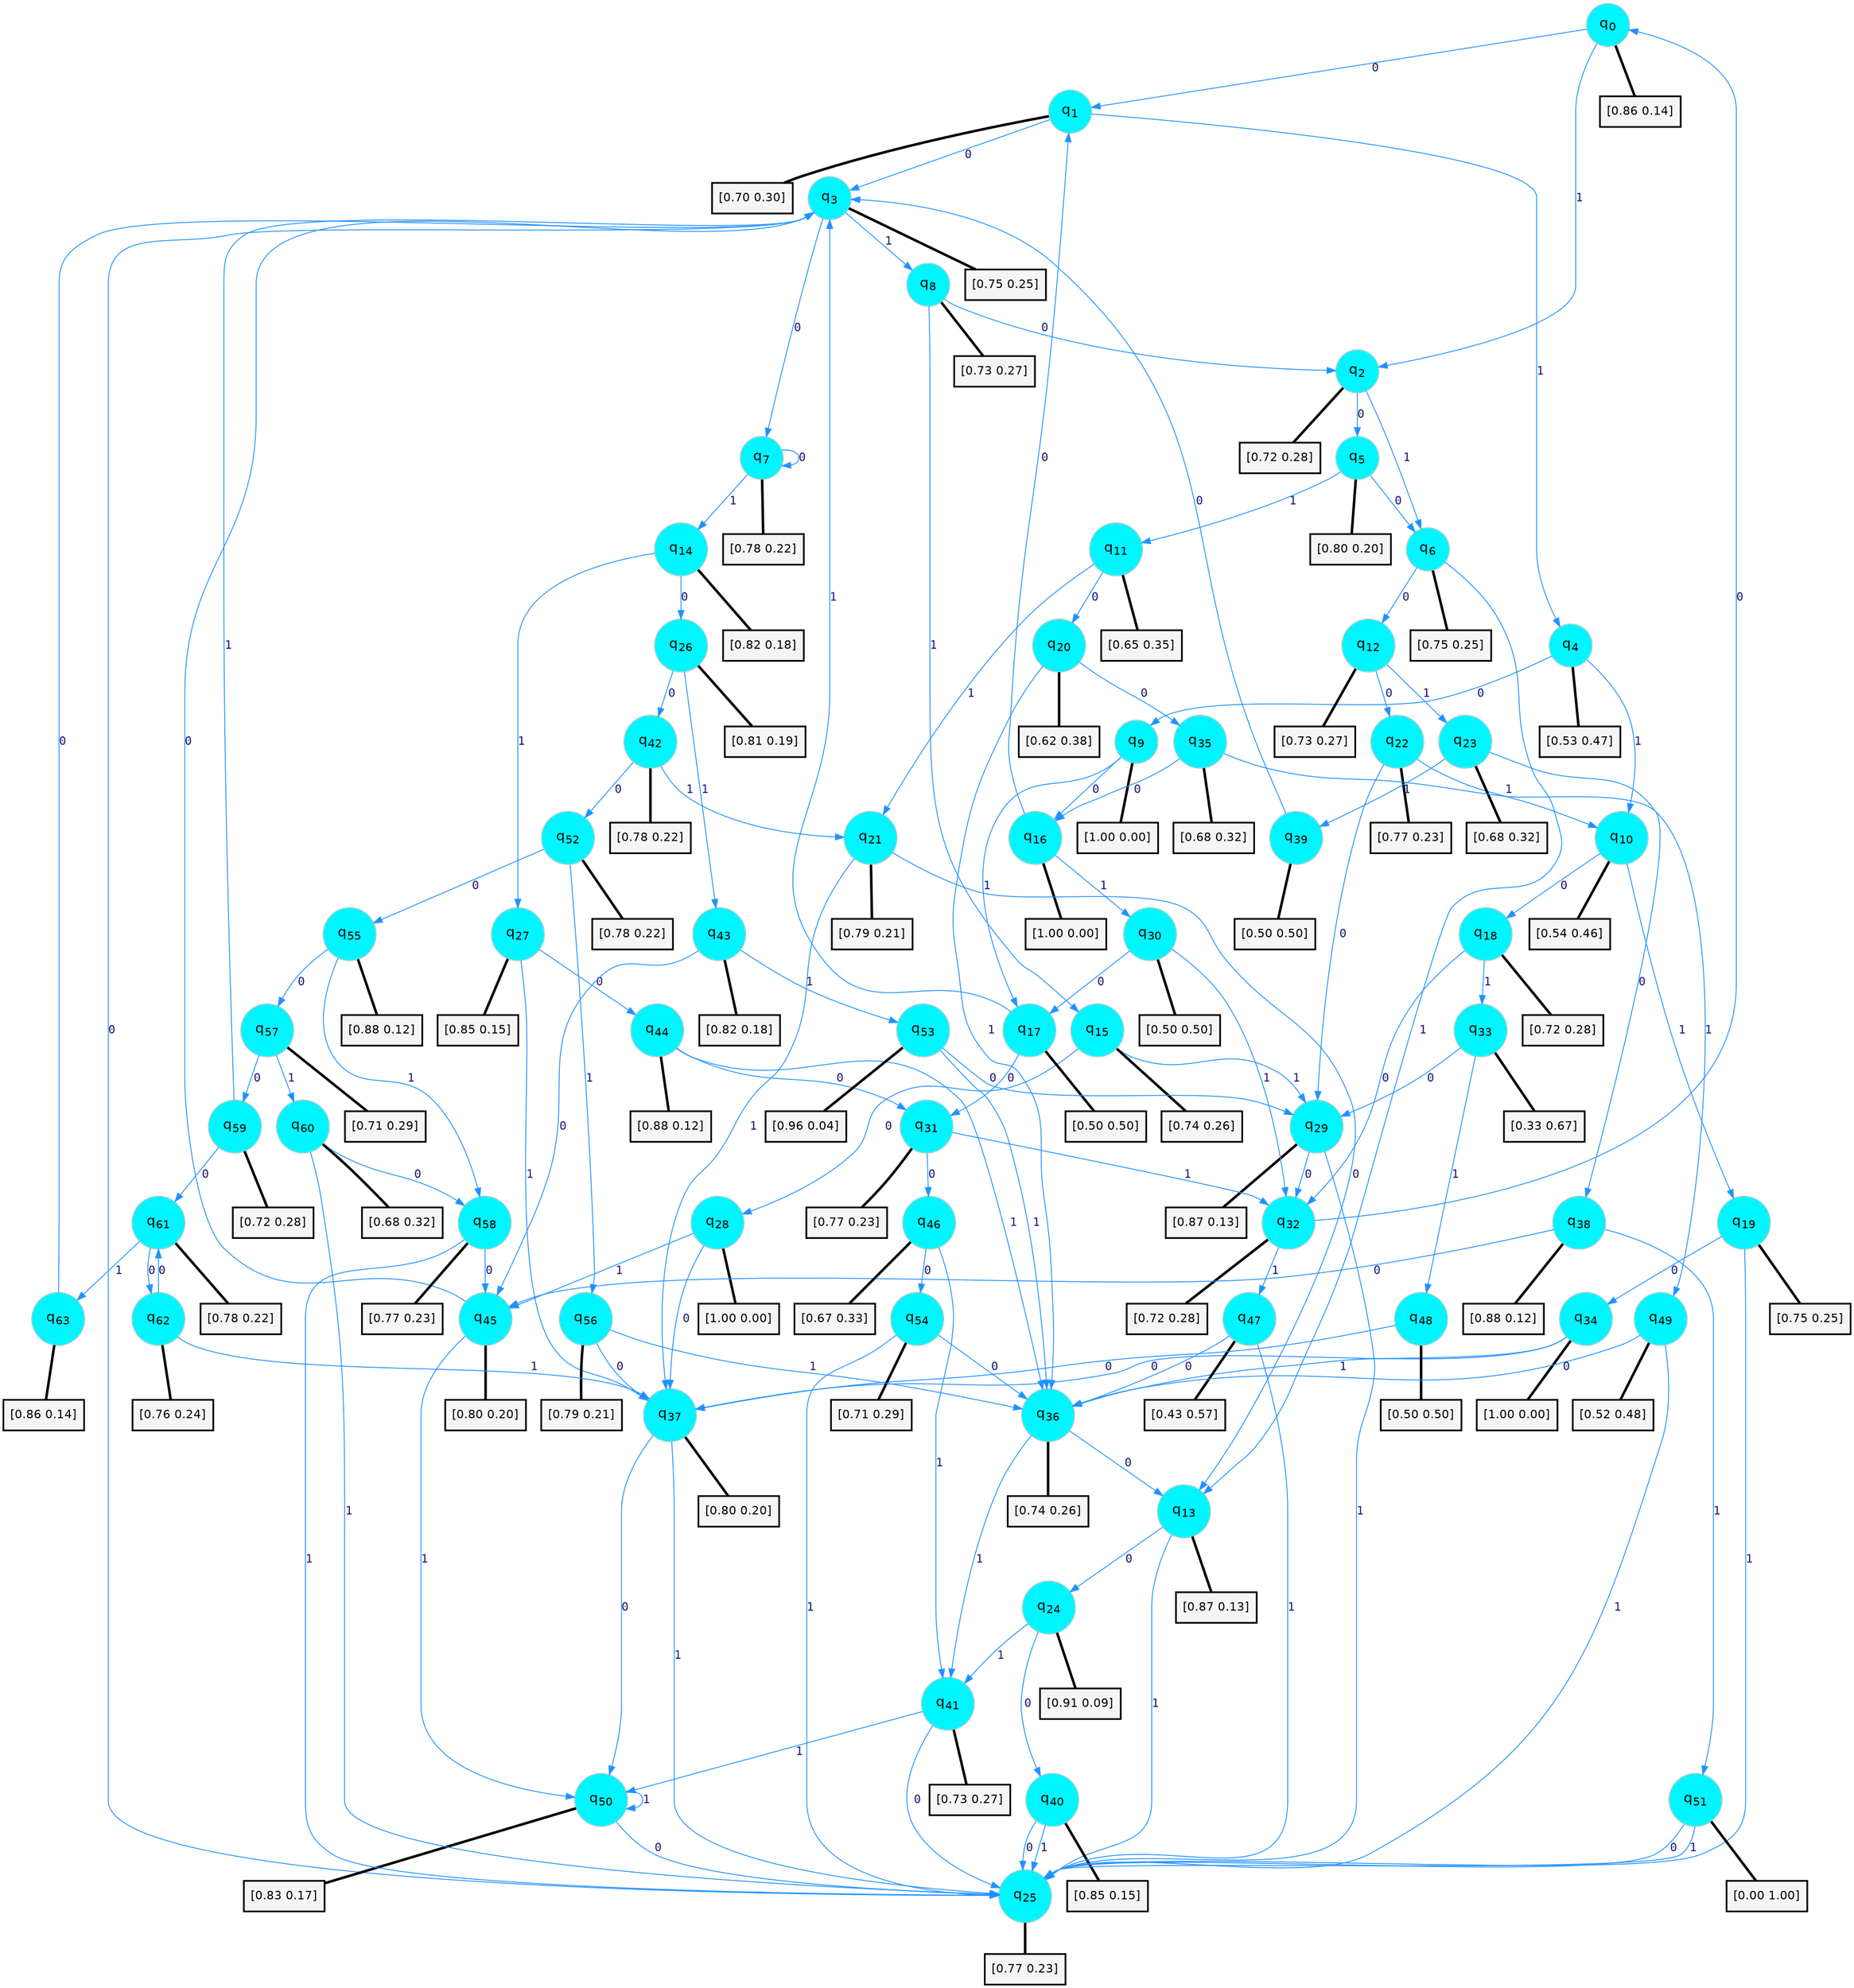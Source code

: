 digraph G {
graph [
bgcolor=transparent, dpi=300, rankdir=TD, size="40,25"];
node [
color=gray, fillcolor=turquoise1, fontcolor=black, fontname=Helvetica, fontsize=16, fontweight=bold, shape=circle, style=filled];
edge [
arrowsize=1, color=dodgerblue1, fontcolor=midnightblue, fontname=courier, fontweight=bold, penwidth=1, style=solid, weight=20];
0[label=<q<SUB>0</SUB>>];
1[label=<q<SUB>1</SUB>>];
2[label=<q<SUB>2</SUB>>];
3[label=<q<SUB>3</SUB>>];
4[label=<q<SUB>4</SUB>>];
5[label=<q<SUB>5</SUB>>];
6[label=<q<SUB>6</SUB>>];
7[label=<q<SUB>7</SUB>>];
8[label=<q<SUB>8</SUB>>];
9[label=<q<SUB>9</SUB>>];
10[label=<q<SUB>10</SUB>>];
11[label=<q<SUB>11</SUB>>];
12[label=<q<SUB>12</SUB>>];
13[label=<q<SUB>13</SUB>>];
14[label=<q<SUB>14</SUB>>];
15[label=<q<SUB>15</SUB>>];
16[label=<q<SUB>16</SUB>>];
17[label=<q<SUB>17</SUB>>];
18[label=<q<SUB>18</SUB>>];
19[label=<q<SUB>19</SUB>>];
20[label=<q<SUB>20</SUB>>];
21[label=<q<SUB>21</SUB>>];
22[label=<q<SUB>22</SUB>>];
23[label=<q<SUB>23</SUB>>];
24[label=<q<SUB>24</SUB>>];
25[label=<q<SUB>25</SUB>>];
26[label=<q<SUB>26</SUB>>];
27[label=<q<SUB>27</SUB>>];
28[label=<q<SUB>28</SUB>>];
29[label=<q<SUB>29</SUB>>];
30[label=<q<SUB>30</SUB>>];
31[label=<q<SUB>31</SUB>>];
32[label=<q<SUB>32</SUB>>];
33[label=<q<SUB>33</SUB>>];
34[label=<q<SUB>34</SUB>>];
35[label=<q<SUB>35</SUB>>];
36[label=<q<SUB>36</SUB>>];
37[label=<q<SUB>37</SUB>>];
38[label=<q<SUB>38</SUB>>];
39[label=<q<SUB>39</SUB>>];
40[label=<q<SUB>40</SUB>>];
41[label=<q<SUB>41</SUB>>];
42[label=<q<SUB>42</SUB>>];
43[label=<q<SUB>43</SUB>>];
44[label=<q<SUB>44</SUB>>];
45[label=<q<SUB>45</SUB>>];
46[label=<q<SUB>46</SUB>>];
47[label=<q<SUB>47</SUB>>];
48[label=<q<SUB>48</SUB>>];
49[label=<q<SUB>49</SUB>>];
50[label=<q<SUB>50</SUB>>];
51[label=<q<SUB>51</SUB>>];
52[label=<q<SUB>52</SUB>>];
53[label=<q<SUB>53</SUB>>];
54[label=<q<SUB>54</SUB>>];
55[label=<q<SUB>55</SUB>>];
56[label=<q<SUB>56</SUB>>];
57[label=<q<SUB>57</SUB>>];
58[label=<q<SUB>58</SUB>>];
59[label=<q<SUB>59</SUB>>];
60[label=<q<SUB>60</SUB>>];
61[label=<q<SUB>61</SUB>>];
62[label=<q<SUB>62</SUB>>];
63[label=<q<SUB>63</SUB>>];
64[label="[0.86 0.14]", shape=box,fontcolor=black, fontname=Helvetica, fontsize=14, penwidth=2, fillcolor=whitesmoke,color=black];
65[label="[0.70 0.30]", shape=box,fontcolor=black, fontname=Helvetica, fontsize=14, penwidth=2, fillcolor=whitesmoke,color=black];
66[label="[0.72 0.28]", shape=box,fontcolor=black, fontname=Helvetica, fontsize=14, penwidth=2, fillcolor=whitesmoke,color=black];
67[label="[0.75 0.25]", shape=box,fontcolor=black, fontname=Helvetica, fontsize=14, penwidth=2, fillcolor=whitesmoke,color=black];
68[label="[0.53 0.47]", shape=box,fontcolor=black, fontname=Helvetica, fontsize=14, penwidth=2, fillcolor=whitesmoke,color=black];
69[label="[0.80 0.20]", shape=box,fontcolor=black, fontname=Helvetica, fontsize=14, penwidth=2, fillcolor=whitesmoke,color=black];
70[label="[0.75 0.25]", shape=box,fontcolor=black, fontname=Helvetica, fontsize=14, penwidth=2, fillcolor=whitesmoke,color=black];
71[label="[0.78 0.22]", shape=box,fontcolor=black, fontname=Helvetica, fontsize=14, penwidth=2, fillcolor=whitesmoke,color=black];
72[label="[0.73 0.27]", shape=box,fontcolor=black, fontname=Helvetica, fontsize=14, penwidth=2, fillcolor=whitesmoke,color=black];
73[label="[1.00 0.00]", shape=box,fontcolor=black, fontname=Helvetica, fontsize=14, penwidth=2, fillcolor=whitesmoke,color=black];
74[label="[0.54 0.46]", shape=box,fontcolor=black, fontname=Helvetica, fontsize=14, penwidth=2, fillcolor=whitesmoke,color=black];
75[label="[0.65 0.35]", shape=box,fontcolor=black, fontname=Helvetica, fontsize=14, penwidth=2, fillcolor=whitesmoke,color=black];
76[label="[0.73 0.27]", shape=box,fontcolor=black, fontname=Helvetica, fontsize=14, penwidth=2, fillcolor=whitesmoke,color=black];
77[label="[0.87 0.13]", shape=box,fontcolor=black, fontname=Helvetica, fontsize=14, penwidth=2, fillcolor=whitesmoke,color=black];
78[label="[0.82 0.18]", shape=box,fontcolor=black, fontname=Helvetica, fontsize=14, penwidth=2, fillcolor=whitesmoke,color=black];
79[label="[0.74 0.26]", shape=box,fontcolor=black, fontname=Helvetica, fontsize=14, penwidth=2, fillcolor=whitesmoke,color=black];
80[label="[1.00 0.00]", shape=box,fontcolor=black, fontname=Helvetica, fontsize=14, penwidth=2, fillcolor=whitesmoke,color=black];
81[label="[0.50 0.50]", shape=box,fontcolor=black, fontname=Helvetica, fontsize=14, penwidth=2, fillcolor=whitesmoke,color=black];
82[label="[0.72 0.28]", shape=box,fontcolor=black, fontname=Helvetica, fontsize=14, penwidth=2, fillcolor=whitesmoke,color=black];
83[label="[0.75 0.25]", shape=box,fontcolor=black, fontname=Helvetica, fontsize=14, penwidth=2, fillcolor=whitesmoke,color=black];
84[label="[0.62 0.38]", shape=box,fontcolor=black, fontname=Helvetica, fontsize=14, penwidth=2, fillcolor=whitesmoke,color=black];
85[label="[0.79 0.21]", shape=box,fontcolor=black, fontname=Helvetica, fontsize=14, penwidth=2, fillcolor=whitesmoke,color=black];
86[label="[0.77 0.23]", shape=box,fontcolor=black, fontname=Helvetica, fontsize=14, penwidth=2, fillcolor=whitesmoke,color=black];
87[label="[0.68 0.32]", shape=box,fontcolor=black, fontname=Helvetica, fontsize=14, penwidth=2, fillcolor=whitesmoke,color=black];
88[label="[0.91 0.09]", shape=box,fontcolor=black, fontname=Helvetica, fontsize=14, penwidth=2, fillcolor=whitesmoke,color=black];
89[label="[0.77 0.23]", shape=box,fontcolor=black, fontname=Helvetica, fontsize=14, penwidth=2, fillcolor=whitesmoke,color=black];
90[label="[0.81 0.19]", shape=box,fontcolor=black, fontname=Helvetica, fontsize=14, penwidth=2, fillcolor=whitesmoke,color=black];
91[label="[0.85 0.15]", shape=box,fontcolor=black, fontname=Helvetica, fontsize=14, penwidth=2, fillcolor=whitesmoke,color=black];
92[label="[1.00 0.00]", shape=box,fontcolor=black, fontname=Helvetica, fontsize=14, penwidth=2, fillcolor=whitesmoke,color=black];
93[label="[0.87 0.13]", shape=box,fontcolor=black, fontname=Helvetica, fontsize=14, penwidth=2, fillcolor=whitesmoke,color=black];
94[label="[0.50 0.50]", shape=box,fontcolor=black, fontname=Helvetica, fontsize=14, penwidth=2, fillcolor=whitesmoke,color=black];
95[label="[0.77 0.23]", shape=box,fontcolor=black, fontname=Helvetica, fontsize=14, penwidth=2, fillcolor=whitesmoke,color=black];
96[label="[0.72 0.28]", shape=box,fontcolor=black, fontname=Helvetica, fontsize=14, penwidth=2, fillcolor=whitesmoke,color=black];
97[label="[0.33 0.67]", shape=box,fontcolor=black, fontname=Helvetica, fontsize=14, penwidth=2, fillcolor=whitesmoke,color=black];
98[label="[1.00 0.00]", shape=box,fontcolor=black, fontname=Helvetica, fontsize=14, penwidth=2, fillcolor=whitesmoke,color=black];
99[label="[0.68 0.32]", shape=box,fontcolor=black, fontname=Helvetica, fontsize=14, penwidth=2, fillcolor=whitesmoke,color=black];
100[label="[0.74 0.26]", shape=box,fontcolor=black, fontname=Helvetica, fontsize=14, penwidth=2, fillcolor=whitesmoke,color=black];
101[label="[0.80 0.20]", shape=box,fontcolor=black, fontname=Helvetica, fontsize=14, penwidth=2, fillcolor=whitesmoke,color=black];
102[label="[0.88 0.12]", shape=box,fontcolor=black, fontname=Helvetica, fontsize=14, penwidth=2, fillcolor=whitesmoke,color=black];
103[label="[0.50 0.50]", shape=box,fontcolor=black, fontname=Helvetica, fontsize=14, penwidth=2, fillcolor=whitesmoke,color=black];
104[label="[0.85 0.15]", shape=box,fontcolor=black, fontname=Helvetica, fontsize=14, penwidth=2, fillcolor=whitesmoke,color=black];
105[label="[0.73 0.27]", shape=box,fontcolor=black, fontname=Helvetica, fontsize=14, penwidth=2, fillcolor=whitesmoke,color=black];
106[label="[0.78 0.22]", shape=box,fontcolor=black, fontname=Helvetica, fontsize=14, penwidth=2, fillcolor=whitesmoke,color=black];
107[label="[0.82 0.18]", shape=box,fontcolor=black, fontname=Helvetica, fontsize=14, penwidth=2, fillcolor=whitesmoke,color=black];
108[label="[0.88 0.12]", shape=box,fontcolor=black, fontname=Helvetica, fontsize=14, penwidth=2, fillcolor=whitesmoke,color=black];
109[label="[0.80 0.20]", shape=box,fontcolor=black, fontname=Helvetica, fontsize=14, penwidth=2, fillcolor=whitesmoke,color=black];
110[label="[0.67 0.33]", shape=box,fontcolor=black, fontname=Helvetica, fontsize=14, penwidth=2, fillcolor=whitesmoke,color=black];
111[label="[0.43 0.57]", shape=box,fontcolor=black, fontname=Helvetica, fontsize=14, penwidth=2, fillcolor=whitesmoke,color=black];
112[label="[0.50 0.50]", shape=box,fontcolor=black, fontname=Helvetica, fontsize=14, penwidth=2, fillcolor=whitesmoke,color=black];
113[label="[0.52 0.48]", shape=box,fontcolor=black, fontname=Helvetica, fontsize=14, penwidth=2, fillcolor=whitesmoke,color=black];
114[label="[0.83 0.17]", shape=box,fontcolor=black, fontname=Helvetica, fontsize=14, penwidth=2, fillcolor=whitesmoke,color=black];
115[label="[0.00 1.00]", shape=box,fontcolor=black, fontname=Helvetica, fontsize=14, penwidth=2, fillcolor=whitesmoke,color=black];
116[label="[0.78 0.22]", shape=box,fontcolor=black, fontname=Helvetica, fontsize=14, penwidth=2, fillcolor=whitesmoke,color=black];
117[label="[0.96 0.04]", shape=box,fontcolor=black, fontname=Helvetica, fontsize=14, penwidth=2, fillcolor=whitesmoke,color=black];
118[label="[0.71 0.29]", shape=box,fontcolor=black, fontname=Helvetica, fontsize=14, penwidth=2, fillcolor=whitesmoke,color=black];
119[label="[0.88 0.12]", shape=box,fontcolor=black, fontname=Helvetica, fontsize=14, penwidth=2, fillcolor=whitesmoke,color=black];
120[label="[0.79 0.21]", shape=box,fontcolor=black, fontname=Helvetica, fontsize=14, penwidth=2, fillcolor=whitesmoke,color=black];
121[label="[0.71 0.29]", shape=box,fontcolor=black, fontname=Helvetica, fontsize=14, penwidth=2, fillcolor=whitesmoke,color=black];
122[label="[0.77 0.23]", shape=box,fontcolor=black, fontname=Helvetica, fontsize=14, penwidth=2, fillcolor=whitesmoke,color=black];
123[label="[0.72 0.28]", shape=box,fontcolor=black, fontname=Helvetica, fontsize=14, penwidth=2, fillcolor=whitesmoke,color=black];
124[label="[0.68 0.32]", shape=box,fontcolor=black, fontname=Helvetica, fontsize=14, penwidth=2, fillcolor=whitesmoke,color=black];
125[label="[0.78 0.22]", shape=box,fontcolor=black, fontname=Helvetica, fontsize=14, penwidth=2, fillcolor=whitesmoke,color=black];
126[label="[0.76 0.24]", shape=box,fontcolor=black, fontname=Helvetica, fontsize=14, penwidth=2, fillcolor=whitesmoke,color=black];
127[label="[0.86 0.14]", shape=box,fontcolor=black, fontname=Helvetica, fontsize=14, penwidth=2, fillcolor=whitesmoke,color=black];
0->1 [label=0];
0->2 [label=1];
0->64 [arrowhead=none, penwidth=3,color=black];
1->3 [label=0];
1->4 [label=1];
1->65 [arrowhead=none, penwidth=3,color=black];
2->5 [label=0];
2->6 [label=1];
2->66 [arrowhead=none, penwidth=3,color=black];
3->7 [label=0];
3->8 [label=1];
3->67 [arrowhead=none, penwidth=3,color=black];
4->9 [label=0];
4->10 [label=1];
4->68 [arrowhead=none, penwidth=3,color=black];
5->6 [label=0];
5->11 [label=1];
5->69 [arrowhead=none, penwidth=3,color=black];
6->12 [label=0];
6->13 [label=1];
6->70 [arrowhead=none, penwidth=3,color=black];
7->7 [label=0];
7->14 [label=1];
7->71 [arrowhead=none, penwidth=3,color=black];
8->2 [label=0];
8->15 [label=1];
8->72 [arrowhead=none, penwidth=3,color=black];
9->16 [label=0];
9->17 [label=1];
9->73 [arrowhead=none, penwidth=3,color=black];
10->18 [label=0];
10->19 [label=1];
10->74 [arrowhead=none, penwidth=3,color=black];
11->20 [label=0];
11->21 [label=1];
11->75 [arrowhead=none, penwidth=3,color=black];
12->22 [label=0];
12->23 [label=1];
12->76 [arrowhead=none, penwidth=3,color=black];
13->24 [label=0];
13->25 [label=1];
13->77 [arrowhead=none, penwidth=3,color=black];
14->26 [label=0];
14->27 [label=1];
14->78 [arrowhead=none, penwidth=3,color=black];
15->28 [label=0];
15->29 [label=1];
15->79 [arrowhead=none, penwidth=3,color=black];
16->1 [label=0];
16->30 [label=1];
16->80 [arrowhead=none, penwidth=3,color=black];
17->31 [label=0];
17->3 [label=1];
17->81 [arrowhead=none, penwidth=3,color=black];
18->32 [label=0];
18->33 [label=1];
18->82 [arrowhead=none, penwidth=3,color=black];
19->34 [label=0];
19->25 [label=1];
19->83 [arrowhead=none, penwidth=3,color=black];
20->35 [label=0];
20->36 [label=1];
20->84 [arrowhead=none, penwidth=3,color=black];
21->13 [label=0];
21->37 [label=1];
21->85 [arrowhead=none, penwidth=3,color=black];
22->29 [label=0];
22->10 [label=1];
22->86 [arrowhead=none, penwidth=3,color=black];
23->38 [label=0];
23->39 [label=1];
23->87 [arrowhead=none, penwidth=3,color=black];
24->40 [label=0];
24->41 [label=1];
24->88 [arrowhead=none, penwidth=3,color=black];
25->3 [label=0];
25->89 [arrowhead=none, penwidth=3,color=black];
26->42 [label=0];
26->43 [label=1];
26->90 [arrowhead=none, penwidth=3,color=black];
27->44 [label=0];
27->37 [label=1];
27->91 [arrowhead=none, penwidth=3,color=black];
28->37 [label=0];
28->45 [label=1];
28->92 [arrowhead=none, penwidth=3,color=black];
29->32 [label=0];
29->25 [label=1];
29->93 [arrowhead=none, penwidth=3,color=black];
30->17 [label=0];
30->32 [label=1];
30->94 [arrowhead=none, penwidth=3,color=black];
31->46 [label=0];
31->32 [label=1];
31->95 [arrowhead=none, penwidth=3,color=black];
32->0 [label=0];
32->47 [label=1];
32->96 [arrowhead=none, penwidth=3,color=black];
33->29 [label=0];
33->48 [label=1];
33->97 [arrowhead=none, penwidth=3,color=black];
34->37 [label=0];
34->36 [label=1];
34->98 [arrowhead=none, penwidth=3,color=black];
35->16 [label=0];
35->49 [label=1];
35->99 [arrowhead=none, penwidth=3,color=black];
36->13 [label=0];
36->41 [label=1];
36->100 [arrowhead=none, penwidth=3,color=black];
37->50 [label=0];
37->25 [label=1];
37->101 [arrowhead=none, penwidth=3,color=black];
38->45 [label=0];
38->51 [label=1];
38->102 [arrowhead=none, penwidth=3,color=black];
39->3 [label=0];
39->103 [arrowhead=none, penwidth=3,color=black];
40->25 [label=0];
40->25 [label=1];
40->104 [arrowhead=none, penwidth=3,color=black];
41->25 [label=0];
41->50 [label=1];
41->105 [arrowhead=none, penwidth=3,color=black];
42->52 [label=0];
42->21 [label=1];
42->106 [arrowhead=none, penwidth=3,color=black];
43->45 [label=0];
43->53 [label=1];
43->107 [arrowhead=none, penwidth=3,color=black];
44->31 [label=0];
44->36 [label=1];
44->108 [arrowhead=none, penwidth=3,color=black];
45->3 [label=0];
45->50 [label=1];
45->109 [arrowhead=none, penwidth=3,color=black];
46->54 [label=0];
46->41 [label=1];
46->110 [arrowhead=none, penwidth=3,color=black];
47->36 [label=0];
47->25 [label=1];
47->111 [arrowhead=none, penwidth=3,color=black];
48->37 [label=0];
48->112 [arrowhead=none, penwidth=3,color=black];
49->36 [label=0];
49->25 [label=1];
49->113 [arrowhead=none, penwidth=3,color=black];
50->25 [label=0];
50->50 [label=1];
50->114 [arrowhead=none, penwidth=3,color=black];
51->25 [label=0];
51->25 [label=1];
51->115 [arrowhead=none, penwidth=3,color=black];
52->55 [label=0];
52->56 [label=1];
52->116 [arrowhead=none, penwidth=3,color=black];
53->29 [label=0];
53->36 [label=1];
53->117 [arrowhead=none, penwidth=3,color=black];
54->36 [label=0];
54->25 [label=1];
54->118 [arrowhead=none, penwidth=3,color=black];
55->57 [label=0];
55->58 [label=1];
55->119 [arrowhead=none, penwidth=3,color=black];
56->37 [label=0];
56->36 [label=1];
56->120 [arrowhead=none, penwidth=3,color=black];
57->59 [label=0];
57->60 [label=1];
57->121 [arrowhead=none, penwidth=3,color=black];
58->45 [label=0];
58->25 [label=1];
58->122 [arrowhead=none, penwidth=3,color=black];
59->61 [label=0];
59->3 [label=1];
59->123 [arrowhead=none, penwidth=3,color=black];
60->58 [label=0];
60->25 [label=1];
60->124 [arrowhead=none, penwidth=3,color=black];
61->62 [label=0];
61->63 [label=1];
61->125 [arrowhead=none, penwidth=3,color=black];
62->61 [label=0];
62->37 [label=1];
62->126 [arrowhead=none, penwidth=3,color=black];
63->3 [label=0];
63->127 [arrowhead=none, penwidth=3,color=black];
}
